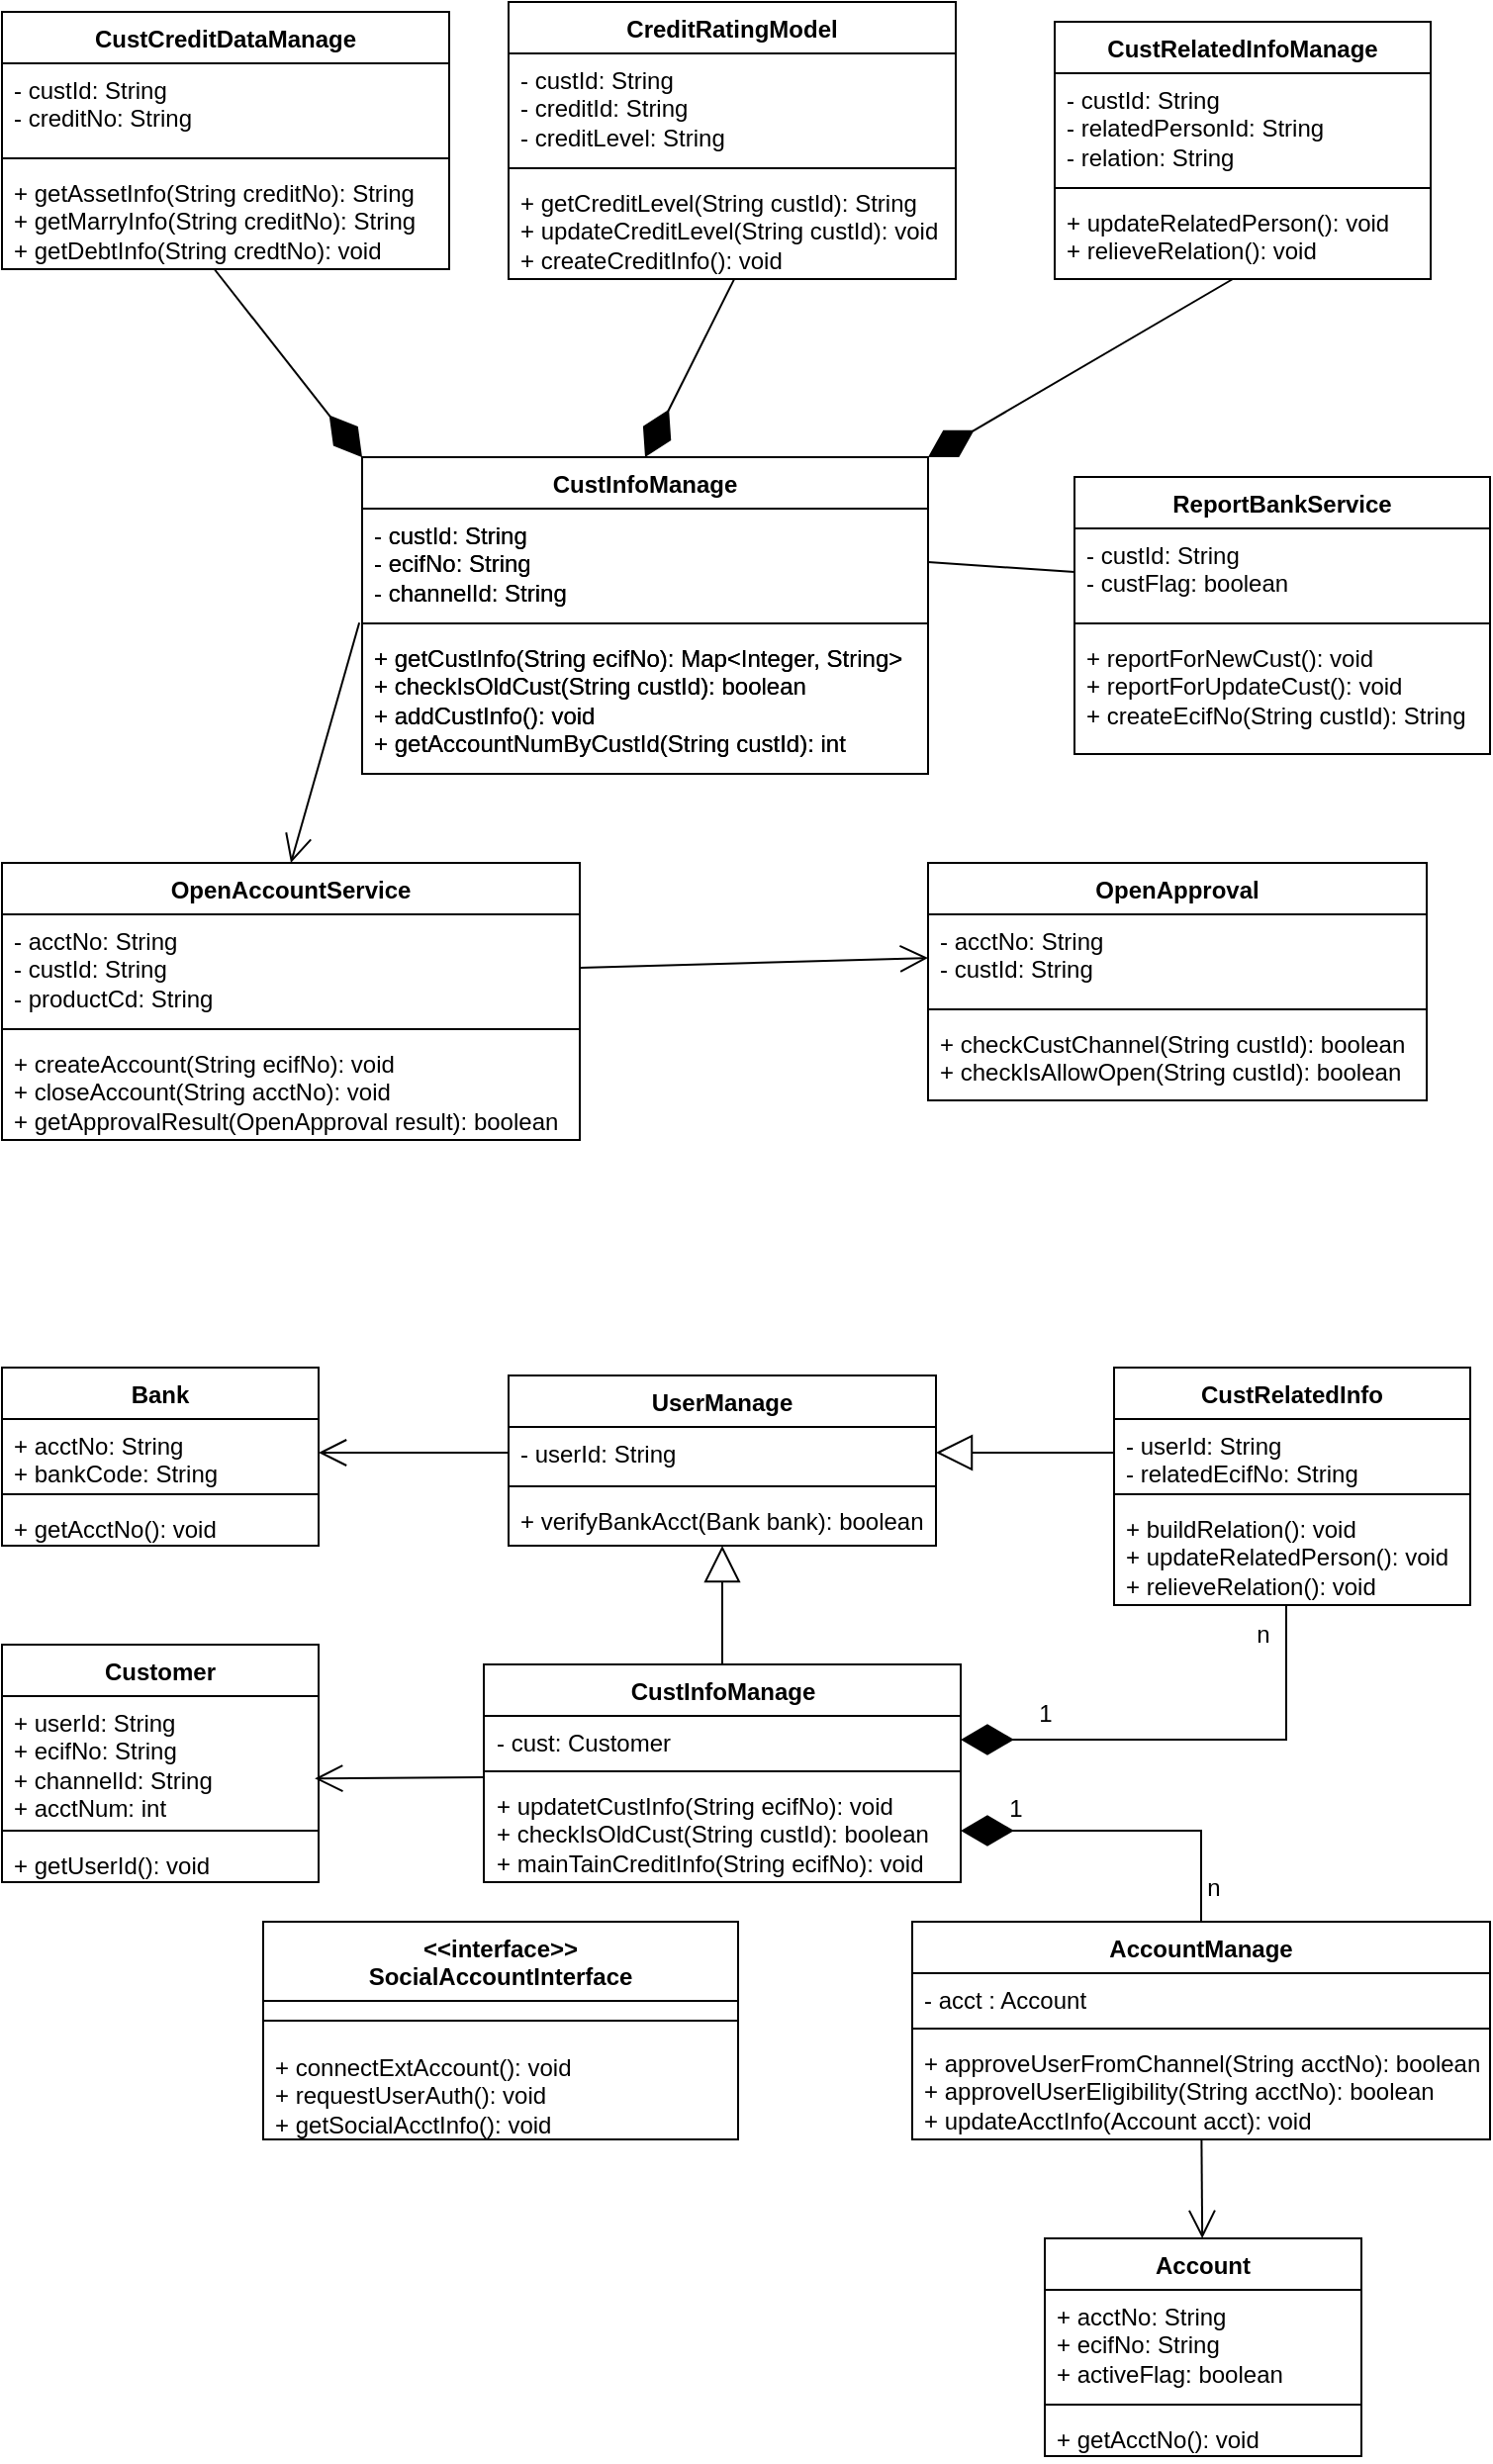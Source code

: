 <mxfile version="21.6.8" type="github">
  <diagram id="C5RBs43oDa-KdzZeNtuy" name="Page-1">
    <mxGraphModel dx="1166" dy="775" grid="1" gridSize="10" guides="1" tooltips="1" connect="1" arrows="1" fold="1" page="1" pageScale="1" pageWidth="827" pageHeight="1169" math="0" shadow="0">
      <root>
        <mxCell id="WIyWlLk6GJQsqaUBKTNV-0" />
        <mxCell id="WIyWlLk6GJQsqaUBKTNV-1" parent="WIyWlLk6GJQsqaUBKTNV-0" />
        <mxCell id="JPXvTSORxzWnUjppaz0d-0" value="CustInfoManage" style="swimlane;fontStyle=1;align=center;verticalAlign=top;childLayout=stackLayout;horizontal=1;startSize=26;horizontalStack=0;resizeParent=1;resizeParentMax=0;resizeLast=0;collapsible=1;marginBottom=0;whiteSpace=wrap;html=1;" parent="WIyWlLk6GJQsqaUBKTNV-1" vertex="1">
          <mxGeometry x="210" y="320" width="286" height="160" as="geometry" />
        </mxCell>
        <mxCell id="JPXvTSORxzWnUjppaz0d-1" value="- custId: String&lt;br&gt;- ecifNo: String&lt;br&gt;- channelId: String" style="text;strokeColor=none;fillColor=none;align=left;verticalAlign=top;spacingLeft=4;spacingRight=4;overflow=hidden;rotatable=0;points=[[0,0.5],[1,0.5]];portConstraint=eastwest;whiteSpace=wrap;html=1;" parent="JPXvTSORxzWnUjppaz0d-0" vertex="1">
          <mxGeometry y="26" width="286" height="54" as="geometry" />
        </mxCell>
        <mxCell id="JPXvTSORxzWnUjppaz0d-2" value="" style="line;strokeWidth=1;fillColor=none;align=left;verticalAlign=middle;spacingTop=-1;spacingLeft=3;spacingRight=3;rotatable=0;labelPosition=right;points=[];portConstraint=eastwest;strokeColor=inherit;" parent="JPXvTSORxzWnUjppaz0d-0" vertex="1">
          <mxGeometry y="80" width="286" height="8" as="geometry" />
        </mxCell>
        <mxCell id="JPXvTSORxzWnUjppaz0d-3" value="+ getCustInfo(String ecifNo): Map&amp;lt;Integer, String&amp;gt;&lt;br&gt;+ checkIsOldCust(String custId): boolean&lt;br&gt;+ addCustInfo(): void&lt;br&gt;+ getAccountNumByCustId(String custId): int" style="text;strokeColor=none;fillColor=none;align=left;verticalAlign=top;spacingLeft=4;spacingRight=4;overflow=hidden;rotatable=0;points=[[0,0.5],[1,0.5]];portConstraint=eastwest;whiteSpace=wrap;html=1;" parent="JPXvTSORxzWnUjppaz0d-0" vertex="1">
          <mxGeometry y="88" width="286" height="72" as="geometry" />
        </mxCell>
        <mxCell id="9bOCLUyIO7LpmUojsbxt-0" value="CreditRatingModel" style="swimlane;fontStyle=1;align=center;verticalAlign=top;childLayout=stackLayout;horizontal=1;startSize=26;horizontalStack=0;resizeParent=1;resizeParentMax=0;resizeLast=0;collapsible=1;marginBottom=0;whiteSpace=wrap;html=1;" parent="WIyWlLk6GJQsqaUBKTNV-1" vertex="1">
          <mxGeometry x="284" y="90" width="226" height="140" as="geometry" />
        </mxCell>
        <mxCell id="9bOCLUyIO7LpmUojsbxt-1" value="- custId: String&lt;br&gt;- creditId: String&lt;br&gt;- creditLevel: String" style="text;strokeColor=none;fillColor=none;align=left;verticalAlign=top;spacingLeft=4;spacingRight=4;overflow=hidden;rotatable=0;points=[[0,0.5],[1,0.5]];portConstraint=eastwest;whiteSpace=wrap;html=1;" parent="9bOCLUyIO7LpmUojsbxt-0" vertex="1">
          <mxGeometry y="26" width="226" height="54" as="geometry" />
        </mxCell>
        <mxCell id="9bOCLUyIO7LpmUojsbxt-2" value="" style="line;strokeWidth=1;fillColor=none;align=left;verticalAlign=middle;spacingTop=-1;spacingLeft=3;spacingRight=3;rotatable=0;labelPosition=right;points=[];portConstraint=eastwest;strokeColor=inherit;" parent="9bOCLUyIO7LpmUojsbxt-0" vertex="1">
          <mxGeometry y="80" width="226" height="8" as="geometry" />
        </mxCell>
        <mxCell id="9bOCLUyIO7LpmUojsbxt-3" value="+ getCreditLevel(String custId): String&lt;br&gt;+ updateCreditLevel(String custId): void&lt;br&gt;+ createCreditInfo(): void" style="text;strokeColor=none;fillColor=none;align=left;verticalAlign=top;spacingLeft=4;spacingRight=4;overflow=hidden;rotatable=0;points=[[0,0.5],[1,0.5]];portConstraint=eastwest;whiteSpace=wrap;html=1;" parent="9bOCLUyIO7LpmUojsbxt-0" vertex="1">
          <mxGeometry y="88" width="226" height="52" as="geometry" />
        </mxCell>
        <mxCell id="9bOCLUyIO7LpmUojsbxt-4" value="" style="endArrow=diamondThin;endFill=1;endSize=24;html=1;rounded=0;entryX=0.5;entryY=0;entryDx=0;entryDy=0;exitX=0.504;exitY=1.006;exitDx=0;exitDy=0;exitPerimeter=0;" parent="WIyWlLk6GJQsqaUBKTNV-1" source="9bOCLUyIO7LpmUojsbxt-3" target="JPXvTSORxzWnUjppaz0d-0" edge="1">
          <mxGeometry width="160" relative="1" as="geometry">
            <mxPoint x="400" y="230" as="sourcePoint" />
            <mxPoint x="470" y="280" as="targetPoint" />
          </mxGeometry>
        </mxCell>
        <mxCell id="9bOCLUyIO7LpmUojsbxt-6" value="CustCreditDataManage" style="swimlane;fontStyle=1;align=center;verticalAlign=top;childLayout=stackLayout;horizontal=1;startSize=26;horizontalStack=0;resizeParent=1;resizeParentMax=0;resizeLast=0;collapsible=1;marginBottom=0;whiteSpace=wrap;html=1;" parent="WIyWlLk6GJQsqaUBKTNV-1" vertex="1">
          <mxGeometry x="28" y="95" width="226" height="130" as="geometry" />
        </mxCell>
        <mxCell id="9bOCLUyIO7LpmUojsbxt-7" value="- custId: String&lt;br&gt;- creditNo: String" style="text;strokeColor=none;fillColor=none;align=left;verticalAlign=top;spacingLeft=4;spacingRight=4;overflow=hidden;rotatable=0;points=[[0,0.5],[1,0.5]];portConstraint=eastwest;whiteSpace=wrap;html=1;" parent="9bOCLUyIO7LpmUojsbxt-6" vertex="1">
          <mxGeometry y="26" width="226" height="44" as="geometry" />
        </mxCell>
        <mxCell id="9bOCLUyIO7LpmUojsbxt-8" value="" style="line;strokeWidth=1;fillColor=none;align=left;verticalAlign=middle;spacingTop=-1;spacingLeft=3;spacingRight=3;rotatable=0;labelPosition=right;points=[];portConstraint=eastwest;strokeColor=inherit;" parent="9bOCLUyIO7LpmUojsbxt-6" vertex="1">
          <mxGeometry y="70" width="226" height="8" as="geometry" />
        </mxCell>
        <mxCell id="9bOCLUyIO7LpmUojsbxt-9" value="+ getAssetInfo(String creditNo): String&lt;br&gt;+ getMarryInfo(String creditNo): String&lt;br&gt;+ getDebtInfo(String credtNo): void" style="text;strokeColor=none;fillColor=none;align=left;verticalAlign=top;spacingLeft=4;spacingRight=4;overflow=hidden;rotatable=0;points=[[0,0.5],[1,0.5]];portConstraint=eastwest;whiteSpace=wrap;html=1;" parent="9bOCLUyIO7LpmUojsbxt-6" vertex="1">
          <mxGeometry y="78" width="226" height="52" as="geometry" />
        </mxCell>
        <mxCell id="9bOCLUyIO7LpmUojsbxt-10" value="" style="endArrow=diamondThin;endFill=1;endSize=24;html=1;rounded=0;exitX=0.475;exitY=1;exitDx=0;exitDy=0;exitPerimeter=0;entryX=0;entryY=0;entryDx=0;entryDy=0;" parent="WIyWlLk6GJQsqaUBKTNV-1" source="9bOCLUyIO7LpmUojsbxt-9" target="JPXvTSORxzWnUjppaz0d-0" edge="1">
          <mxGeometry width="160" relative="1" as="geometry">
            <mxPoint x="60" y="280" as="sourcePoint" />
            <mxPoint x="220" y="280" as="targetPoint" />
          </mxGeometry>
        </mxCell>
        <mxCell id="9bOCLUyIO7LpmUojsbxt-11" value="CustRelatedInfoManage" style="swimlane;fontStyle=1;align=center;verticalAlign=top;childLayout=stackLayout;horizontal=1;startSize=26;horizontalStack=0;resizeParent=1;resizeParentMax=0;resizeLast=0;collapsible=1;marginBottom=0;whiteSpace=wrap;html=1;" parent="WIyWlLk6GJQsqaUBKTNV-1" vertex="1">
          <mxGeometry x="560" y="100" width="190" height="130" as="geometry" />
        </mxCell>
        <mxCell id="9bOCLUyIO7LpmUojsbxt-12" value="- custId: String&lt;br&gt;- relatedPersonId: String&lt;br&gt;- relation: String" style="text;strokeColor=none;fillColor=none;align=left;verticalAlign=top;spacingLeft=4;spacingRight=4;overflow=hidden;rotatable=0;points=[[0,0.5],[1,0.5]];portConstraint=eastwest;whiteSpace=wrap;html=1;" parent="9bOCLUyIO7LpmUojsbxt-11" vertex="1">
          <mxGeometry y="26" width="190" height="54" as="geometry" />
        </mxCell>
        <mxCell id="9bOCLUyIO7LpmUojsbxt-13" value="" style="line;strokeWidth=1;fillColor=none;align=left;verticalAlign=middle;spacingTop=-1;spacingLeft=3;spacingRight=3;rotatable=0;labelPosition=right;points=[];portConstraint=eastwest;strokeColor=inherit;" parent="9bOCLUyIO7LpmUojsbxt-11" vertex="1">
          <mxGeometry y="80" width="190" height="8" as="geometry" />
        </mxCell>
        <mxCell id="9bOCLUyIO7LpmUojsbxt-14" value="+ updateRelatedPerson(): void&lt;br&gt;+ relieveRelation(): void" style="text;strokeColor=none;fillColor=none;align=left;verticalAlign=top;spacingLeft=4;spacingRight=4;overflow=hidden;rotatable=0;points=[[0,0.5],[1,0.5]];portConstraint=eastwest;whiteSpace=wrap;html=1;" parent="9bOCLUyIO7LpmUojsbxt-11" vertex="1">
          <mxGeometry y="88" width="190" height="42" as="geometry" />
        </mxCell>
        <mxCell id="9bOCLUyIO7LpmUojsbxt-15" value="" style="endArrow=diamondThin;endFill=1;endSize=24;html=1;rounded=0;entryX=1;entryY=0;entryDx=0;entryDy=0;" parent="WIyWlLk6GJQsqaUBKTNV-1" target="JPXvTSORxzWnUjppaz0d-0" edge="1">
          <mxGeometry width="160" relative="1" as="geometry">
            <mxPoint x="650" y="230" as="sourcePoint" />
            <mxPoint x="540" y="320" as="targetPoint" />
          </mxGeometry>
        </mxCell>
        <mxCell id="0jc5ZxIVJfhT72apnX45-2" value="ReportBankService" style="swimlane;fontStyle=1;align=center;verticalAlign=top;childLayout=stackLayout;horizontal=1;startSize=26;horizontalStack=0;resizeParent=1;resizeParentMax=0;resizeLast=0;collapsible=1;marginBottom=0;whiteSpace=wrap;html=1;" parent="WIyWlLk6GJQsqaUBKTNV-1" vertex="1">
          <mxGeometry x="570" y="330" width="210" height="140" as="geometry" />
        </mxCell>
        <mxCell id="0jc5ZxIVJfhT72apnX45-3" value="- custId: String&lt;br&gt;- custFlag: boolean" style="text;strokeColor=none;fillColor=none;align=left;verticalAlign=top;spacingLeft=4;spacingRight=4;overflow=hidden;rotatable=0;points=[[0,0.5],[1,0.5]];portConstraint=eastwest;whiteSpace=wrap;html=1;" parent="0jc5ZxIVJfhT72apnX45-2" vertex="1">
          <mxGeometry y="26" width="210" height="44" as="geometry" />
        </mxCell>
        <mxCell id="0jc5ZxIVJfhT72apnX45-4" value="" style="line;strokeWidth=1;fillColor=none;align=left;verticalAlign=middle;spacingTop=-1;spacingLeft=3;spacingRight=3;rotatable=0;labelPosition=right;points=[];portConstraint=eastwest;strokeColor=inherit;" parent="0jc5ZxIVJfhT72apnX45-2" vertex="1">
          <mxGeometry y="70" width="210" height="8" as="geometry" />
        </mxCell>
        <mxCell id="0jc5ZxIVJfhT72apnX45-5" value="+ reportForNewCust(): void&lt;br&gt;+ reportForUpdateCust(): void&lt;br&gt;+ createEcifNo(String custId): String" style="text;strokeColor=none;fillColor=none;align=left;verticalAlign=top;spacingLeft=4;spacingRight=4;overflow=hidden;rotatable=0;points=[[0,0.5],[1,0.5]];portConstraint=eastwest;whiteSpace=wrap;html=1;" parent="0jc5ZxIVJfhT72apnX45-2" vertex="1">
          <mxGeometry y="78" width="210" height="62" as="geometry" />
        </mxCell>
        <mxCell id="0jc5ZxIVJfhT72apnX45-8" value="OpenAccountService" style="swimlane;fontStyle=1;align=center;verticalAlign=top;childLayout=stackLayout;horizontal=1;startSize=26;horizontalStack=0;resizeParent=1;resizeParentMax=0;resizeLast=0;collapsible=1;marginBottom=0;whiteSpace=wrap;html=1;" parent="WIyWlLk6GJQsqaUBKTNV-1" vertex="1">
          <mxGeometry x="28" y="525" width="292" height="140" as="geometry" />
        </mxCell>
        <mxCell id="0jc5ZxIVJfhT72apnX45-9" value="- acctNo: String&lt;br&gt;- custId: String&lt;br&gt;- productCd: String" style="text;strokeColor=none;fillColor=none;align=left;verticalAlign=top;spacingLeft=4;spacingRight=4;overflow=hidden;rotatable=0;points=[[0,0.5],[1,0.5]];portConstraint=eastwest;whiteSpace=wrap;html=1;" parent="0jc5ZxIVJfhT72apnX45-8" vertex="1">
          <mxGeometry y="26" width="292" height="54" as="geometry" />
        </mxCell>
        <mxCell id="0jc5ZxIVJfhT72apnX45-10" value="" style="line;strokeWidth=1;fillColor=none;align=left;verticalAlign=middle;spacingTop=-1;spacingLeft=3;spacingRight=3;rotatable=0;labelPosition=right;points=[];portConstraint=eastwest;strokeColor=inherit;" parent="0jc5ZxIVJfhT72apnX45-8" vertex="1">
          <mxGeometry y="80" width="292" height="8" as="geometry" />
        </mxCell>
        <mxCell id="0jc5ZxIVJfhT72apnX45-11" value="+ createAccount(String ecifNo): void&lt;br&gt;+ closeAccount(String acctNo): void&lt;br&gt;+ getApprovalResult(OpenApproval result): boolean" style="text;strokeColor=none;fillColor=none;align=left;verticalAlign=top;spacingLeft=4;spacingRight=4;overflow=hidden;rotatable=0;points=[[0,0.5],[1,0.5]];portConstraint=eastwest;whiteSpace=wrap;html=1;" parent="0jc5ZxIVJfhT72apnX45-8" vertex="1">
          <mxGeometry y="88" width="292" height="52" as="geometry" />
        </mxCell>
        <mxCell id="0jc5ZxIVJfhT72apnX45-12" value="" style="endArrow=open;endFill=1;endSize=12;html=1;rounded=0;entryX=0.5;entryY=0;entryDx=0;entryDy=0;exitX=-0.005;exitY=0.458;exitDx=0;exitDy=0;exitPerimeter=0;" parent="WIyWlLk6GJQsqaUBKTNV-1" source="JPXvTSORxzWnUjppaz0d-2" target="0jc5ZxIVJfhT72apnX45-8" edge="1">
          <mxGeometry width="160" relative="1" as="geometry">
            <mxPoint x="130" y="420" as="sourcePoint" />
            <mxPoint x="70" y="470" as="targetPoint" />
          </mxGeometry>
        </mxCell>
        <mxCell id="0jc5ZxIVJfhT72apnX45-15" value="" style="endArrow=none;endFill=0;endSize=12;html=1;rounded=0;entryX=1;entryY=0.5;entryDx=0;entryDy=0;exitX=0;exitY=0.5;exitDx=0;exitDy=0;" parent="WIyWlLk6GJQsqaUBKTNV-1" source="0jc5ZxIVJfhT72apnX45-3" target="JPXvTSORxzWnUjppaz0d-1" edge="1">
          <mxGeometry width="160" relative="1" as="geometry">
            <mxPoint x="620" y="480" as="sourcePoint" />
            <mxPoint x="522" y="599" as="targetPoint" />
          </mxGeometry>
        </mxCell>
        <mxCell id="0jc5ZxIVJfhT72apnX45-16" value="OpenApproval" style="swimlane;fontStyle=1;align=center;verticalAlign=top;childLayout=stackLayout;horizontal=1;startSize=26;horizontalStack=0;resizeParent=1;resizeParentMax=0;resizeLast=0;collapsible=1;marginBottom=0;whiteSpace=wrap;html=1;" parent="WIyWlLk6GJQsqaUBKTNV-1" vertex="1">
          <mxGeometry x="496" y="525" width="252" height="120" as="geometry" />
        </mxCell>
        <mxCell id="0jc5ZxIVJfhT72apnX45-17" value="- acctNo: String&lt;br&gt;- custId: String" style="text;strokeColor=none;fillColor=none;align=left;verticalAlign=top;spacingLeft=4;spacingRight=4;overflow=hidden;rotatable=0;points=[[0,0.5],[1,0.5]];portConstraint=eastwest;whiteSpace=wrap;html=1;" parent="0jc5ZxIVJfhT72apnX45-16" vertex="1">
          <mxGeometry y="26" width="252" height="44" as="geometry" />
        </mxCell>
        <mxCell id="0jc5ZxIVJfhT72apnX45-18" value="" style="line;strokeWidth=1;fillColor=none;align=left;verticalAlign=middle;spacingTop=-1;spacingLeft=3;spacingRight=3;rotatable=0;labelPosition=right;points=[];portConstraint=eastwest;strokeColor=inherit;" parent="0jc5ZxIVJfhT72apnX45-16" vertex="1">
          <mxGeometry y="70" width="252" height="8" as="geometry" />
        </mxCell>
        <mxCell id="0jc5ZxIVJfhT72apnX45-19" value="+ checkCustChannel(String custId): boolean&lt;br&gt;+ checkIsAllowOpen(String custId): boolean" style="text;strokeColor=none;fillColor=none;align=left;verticalAlign=top;spacingLeft=4;spacingRight=4;overflow=hidden;rotatable=0;points=[[0,0.5],[1,0.5]];portConstraint=eastwest;whiteSpace=wrap;html=1;" parent="0jc5ZxIVJfhT72apnX45-16" vertex="1">
          <mxGeometry y="78" width="252" height="42" as="geometry" />
        </mxCell>
        <mxCell id="0jc5ZxIVJfhT72apnX45-20" value="" style="endArrow=open;endFill=1;endSize=12;html=1;rounded=0;entryX=0;entryY=0.5;entryDx=0;entryDy=0;exitX=1;exitY=0.5;exitDx=0;exitDy=0;" parent="WIyWlLk6GJQsqaUBKTNV-1" source="0jc5ZxIVJfhT72apnX45-9" target="0jc5ZxIVJfhT72apnX45-17" edge="1">
          <mxGeometry width="160" relative="1" as="geometry">
            <mxPoint x="262" y="416" as="sourcePoint" />
            <mxPoint x="164" y="535" as="targetPoint" />
          </mxGeometry>
        </mxCell>
        <mxCell id="hgWKNQkWk1CnTSaawmc3-0" value="CustInfoManage" style="swimlane;fontStyle=1;align=center;verticalAlign=top;childLayout=stackLayout;horizontal=1;startSize=26;horizontalStack=0;resizeParent=1;resizeParentMax=0;resizeLast=0;collapsible=1;marginBottom=0;whiteSpace=wrap;html=1;" vertex="1" parent="WIyWlLk6GJQsqaUBKTNV-1">
          <mxGeometry x="210" y="320" width="286" height="160" as="geometry" />
        </mxCell>
        <mxCell id="hgWKNQkWk1CnTSaawmc3-1" value="- custId: String&lt;br&gt;- ecifNo: String&lt;br&gt;- channelId: String" style="text;strokeColor=none;fillColor=none;align=left;verticalAlign=top;spacingLeft=4;spacingRight=4;overflow=hidden;rotatable=0;points=[[0,0.5],[1,0.5]];portConstraint=eastwest;whiteSpace=wrap;html=1;" vertex="1" parent="hgWKNQkWk1CnTSaawmc3-0">
          <mxGeometry y="26" width="286" height="54" as="geometry" />
        </mxCell>
        <mxCell id="hgWKNQkWk1CnTSaawmc3-2" value="" style="line;strokeWidth=1;fillColor=none;align=left;verticalAlign=middle;spacingTop=-1;spacingLeft=3;spacingRight=3;rotatable=0;labelPosition=right;points=[];portConstraint=eastwest;strokeColor=inherit;" vertex="1" parent="hgWKNQkWk1CnTSaawmc3-0">
          <mxGeometry y="80" width="286" height="8" as="geometry" />
        </mxCell>
        <mxCell id="hgWKNQkWk1CnTSaawmc3-3" value="+ getCustInfo(String ecifNo): Map&amp;lt;Integer, String&amp;gt;&lt;br&gt;+ checkIsOldCust(String custId): boolean&lt;br&gt;+ addCustInfo(): void&lt;br&gt;+ getAccountNumByCustId(String custId): int" style="text;strokeColor=none;fillColor=none;align=left;verticalAlign=top;spacingLeft=4;spacingRight=4;overflow=hidden;rotatable=0;points=[[0,0.5],[1,0.5]];portConstraint=eastwest;whiteSpace=wrap;html=1;" vertex="1" parent="hgWKNQkWk1CnTSaawmc3-0">
          <mxGeometry y="88" width="286" height="72" as="geometry" />
        </mxCell>
        <mxCell id="hgWKNQkWk1CnTSaawmc3-8" value="UserManage" style="swimlane;fontStyle=1;align=center;verticalAlign=top;childLayout=stackLayout;horizontal=1;startSize=26;horizontalStack=0;resizeParent=1;resizeParentMax=0;resizeLast=0;collapsible=1;marginBottom=0;whiteSpace=wrap;html=1;" vertex="1" parent="WIyWlLk6GJQsqaUBKTNV-1">
          <mxGeometry x="284" y="784" width="216" height="86" as="geometry" />
        </mxCell>
        <mxCell id="hgWKNQkWk1CnTSaawmc3-9" value="- userId: String" style="text;strokeColor=none;fillColor=none;align=left;verticalAlign=top;spacingLeft=4;spacingRight=4;overflow=hidden;rotatable=0;points=[[0,0.5],[1,0.5]];portConstraint=eastwest;whiteSpace=wrap;html=1;" vertex="1" parent="hgWKNQkWk1CnTSaawmc3-8">
          <mxGeometry y="26" width="216" height="26" as="geometry" />
        </mxCell>
        <mxCell id="hgWKNQkWk1CnTSaawmc3-10" value="" style="line;strokeWidth=1;fillColor=none;align=left;verticalAlign=middle;spacingTop=-1;spacingLeft=3;spacingRight=3;rotatable=0;labelPosition=right;points=[];portConstraint=eastwest;strokeColor=inherit;" vertex="1" parent="hgWKNQkWk1CnTSaawmc3-8">
          <mxGeometry y="52" width="216" height="8" as="geometry" />
        </mxCell>
        <mxCell id="hgWKNQkWk1CnTSaawmc3-11" value="+ verifyBankAcct(Bank bank): boolean" style="text;strokeColor=none;fillColor=none;align=left;verticalAlign=top;spacingLeft=4;spacingRight=4;overflow=hidden;rotatable=0;points=[[0,0.5],[1,0.5]];portConstraint=eastwest;whiteSpace=wrap;html=1;" vertex="1" parent="hgWKNQkWk1CnTSaawmc3-8">
          <mxGeometry y="60" width="216" height="26" as="geometry" />
        </mxCell>
        <mxCell id="hgWKNQkWk1CnTSaawmc3-12" value="Bank" style="swimlane;fontStyle=1;align=center;verticalAlign=top;childLayout=stackLayout;horizontal=1;startSize=26;horizontalStack=0;resizeParent=1;resizeParentMax=0;resizeLast=0;collapsible=1;marginBottom=0;whiteSpace=wrap;html=1;" vertex="1" parent="WIyWlLk6GJQsqaUBKTNV-1">
          <mxGeometry x="28" y="780" width="160" height="90" as="geometry" />
        </mxCell>
        <mxCell id="hgWKNQkWk1CnTSaawmc3-13" value="+ acctNo: String&lt;br&gt;+ bankCode: String&lt;br&gt;" style="text;strokeColor=none;fillColor=none;align=left;verticalAlign=top;spacingLeft=4;spacingRight=4;overflow=hidden;rotatable=0;points=[[0,0.5],[1,0.5]];portConstraint=eastwest;whiteSpace=wrap;html=1;" vertex="1" parent="hgWKNQkWk1CnTSaawmc3-12">
          <mxGeometry y="26" width="160" height="34" as="geometry" />
        </mxCell>
        <mxCell id="hgWKNQkWk1CnTSaawmc3-14" value="" style="line;strokeWidth=1;fillColor=none;align=left;verticalAlign=middle;spacingTop=-1;spacingLeft=3;spacingRight=3;rotatable=0;labelPosition=right;points=[];portConstraint=eastwest;strokeColor=inherit;" vertex="1" parent="hgWKNQkWk1CnTSaawmc3-12">
          <mxGeometry y="60" width="160" height="8" as="geometry" />
        </mxCell>
        <mxCell id="hgWKNQkWk1CnTSaawmc3-15" value="+ getAcctNo(): void" style="text;strokeColor=none;fillColor=none;align=left;verticalAlign=top;spacingLeft=4;spacingRight=4;overflow=hidden;rotatable=0;points=[[0,0.5],[1,0.5]];portConstraint=eastwest;whiteSpace=wrap;html=1;" vertex="1" parent="hgWKNQkWk1CnTSaawmc3-12">
          <mxGeometry y="68" width="160" height="22" as="geometry" />
        </mxCell>
        <mxCell id="hgWKNQkWk1CnTSaawmc3-16" value="" style="endArrow=open;endFill=1;endSize=12;html=1;rounded=0;entryX=1;entryY=0.5;entryDx=0;entryDy=0;exitX=0;exitY=0.5;exitDx=0;exitDy=0;" edge="1" parent="WIyWlLk6GJQsqaUBKTNV-1" source="hgWKNQkWk1CnTSaawmc3-9" target="hgWKNQkWk1CnTSaawmc3-13">
          <mxGeometry width="160" relative="1" as="geometry">
            <mxPoint x="240" y="920" as="sourcePoint" />
            <mxPoint x="400" y="920" as="targetPoint" />
          </mxGeometry>
        </mxCell>
        <mxCell id="hgWKNQkWk1CnTSaawmc3-17" value="CustRelatedInfo" style="swimlane;fontStyle=1;align=center;verticalAlign=top;childLayout=stackLayout;horizontal=1;startSize=26;horizontalStack=0;resizeParent=1;resizeParentMax=0;resizeLast=0;collapsible=1;marginBottom=0;whiteSpace=wrap;html=1;" vertex="1" parent="WIyWlLk6GJQsqaUBKTNV-1">
          <mxGeometry x="590" y="780" width="180" height="120" as="geometry" />
        </mxCell>
        <mxCell id="hgWKNQkWk1CnTSaawmc3-18" value="- userId: String&lt;br&gt;- relatedEcifNo: String" style="text;strokeColor=none;fillColor=none;align=left;verticalAlign=top;spacingLeft=4;spacingRight=4;overflow=hidden;rotatable=0;points=[[0,0.5],[1,0.5]];portConstraint=eastwest;whiteSpace=wrap;html=1;" vertex="1" parent="hgWKNQkWk1CnTSaawmc3-17">
          <mxGeometry y="26" width="180" height="34" as="geometry" />
        </mxCell>
        <mxCell id="hgWKNQkWk1CnTSaawmc3-19" value="" style="line;strokeWidth=1;fillColor=none;align=left;verticalAlign=middle;spacingTop=-1;spacingLeft=3;spacingRight=3;rotatable=0;labelPosition=right;points=[];portConstraint=eastwest;strokeColor=inherit;" vertex="1" parent="hgWKNQkWk1CnTSaawmc3-17">
          <mxGeometry y="60" width="180" height="8" as="geometry" />
        </mxCell>
        <mxCell id="hgWKNQkWk1CnTSaawmc3-20" value="+ buildRelation(): void&lt;br&gt;+ updateRelatedPerson(): void&lt;br style=&quot;border-color: var(--border-color);&quot;&gt;+ relieveRelation(): void" style="text;strokeColor=none;fillColor=none;align=left;verticalAlign=top;spacingLeft=4;spacingRight=4;overflow=hidden;rotatable=0;points=[[0,0.5],[1,0.5]];portConstraint=eastwest;whiteSpace=wrap;html=1;" vertex="1" parent="hgWKNQkWk1CnTSaawmc3-17">
          <mxGeometry y="68" width="180" height="52" as="geometry" />
        </mxCell>
        <mxCell id="hgWKNQkWk1CnTSaawmc3-21" value="" style="endArrow=block;endSize=16;endFill=0;html=1;rounded=0;entryX=1;entryY=0.5;entryDx=0;entryDy=0;exitX=0;exitY=0.5;exitDx=0;exitDy=0;" edge="1" parent="WIyWlLk6GJQsqaUBKTNV-1" source="hgWKNQkWk1CnTSaawmc3-18" target="hgWKNQkWk1CnTSaawmc3-9">
          <mxGeometry width="160" relative="1" as="geometry">
            <mxPoint x="530" y="930" as="sourcePoint" />
            <mxPoint x="690" y="930" as="targetPoint" />
          </mxGeometry>
        </mxCell>
        <mxCell id="hgWKNQkWk1CnTSaawmc3-22" value="CustInfoManage" style="swimlane;fontStyle=1;align=center;verticalAlign=top;childLayout=stackLayout;horizontal=1;startSize=26;horizontalStack=0;resizeParent=1;resizeParentMax=0;resizeLast=0;collapsible=1;marginBottom=0;whiteSpace=wrap;html=1;" vertex="1" parent="WIyWlLk6GJQsqaUBKTNV-1">
          <mxGeometry x="271.5" y="930" width="241" height="110" as="geometry" />
        </mxCell>
        <mxCell id="hgWKNQkWk1CnTSaawmc3-23" value="- cust: Customer" style="text;strokeColor=none;fillColor=none;align=left;verticalAlign=top;spacingLeft=4;spacingRight=4;overflow=hidden;rotatable=0;points=[[0,0.5],[1,0.5]];portConstraint=eastwest;whiteSpace=wrap;html=1;" vertex="1" parent="hgWKNQkWk1CnTSaawmc3-22">
          <mxGeometry y="26" width="241" height="24" as="geometry" />
        </mxCell>
        <mxCell id="hgWKNQkWk1CnTSaawmc3-24" value="" style="line;strokeWidth=1;fillColor=none;align=left;verticalAlign=middle;spacingTop=-1;spacingLeft=3;spacingRight=3;rotatable=0;labelPosition=right;points=[];portConstraint=eastwest;strokeColor=inherit;" vertex="1" parent="hgWKNQkWk1CnTSaawmc3-22">
          <mxGeometry y="50" width="241" height="8" as="geometry" />
        </mxCell>
        <mxCell id="hgWKNQkWk1CnTSaawmc3-25" value="+ updatetCustInfo(String ecifNo): void&lt;br&gt;+ checkIsOldCust(String custId): boolean&lt;br&gt;+ mainTainCreditInfo(String ecifNo): void" style="text;strokeColor=none;fillColor=none;align=left;verticalAlign=top;spacingLeft=4;spacingRight=4;overflow=hidden;rotatable=0;points=[[0,0.5],[1,0.5]];portConstraint=eastwest;whiteSpace=wrap;html=1;" vertex="1" parent="hgWKNQkWk1CnTSaawmc3-22">
          <mxGeometry y="58" width="241" height="52" as="geometry" />
        </mxCell>
        <mxCell id="hgWKNQkWk1CnTSaawmc3-26" value="" style="endArrow=block;endSize=16;endFill=0;html=1;rounded=0;exitX=0.5;exitY=0;exitDx=0;exitDy=0;" edge="1" parent="WIyWlLk6GJQsqaUBKTNV-1" source="hgWKNQkWk1CnTSaawmc3-22" target="hgWKNQkWk1CnTSaawmc3-11">
          <mxGeometry width="160" relative="1" as="geometry">
            <mxPoint x="380" y="910" as="sourcePoint" />
            <mxPoint x="410" y="860" as="targetPoint" />
          </mxGeometry>
        </mxCell>
        <mxCell id="hgWKNQkWk1CnTSaawmc3-27" value="Customer" style="swimlane;fontStyle=1;align=center;verticalAlign=top;childLayout=stackLayout;horizontal=1;startSize=26;horizontalStack=0;resizeParent=1;resizeParentMax=0;resizeLast=0;collapsible=1;marginBottom=0;whiteSpace=wrap;html=1;" vertex="1" parent="WIyWlLk6GJQsqaUBKTNV-1">
          <mxGeometry x="28" y="920" width="160" height="120" as="geometry" />
        </mxCell>
        <mxCell id="hgWKNQkWk1CnTSaawmc3-28" value="+ userId: String&lt;br&gt;+ ecifNo: String&lt;br&gt;+ channelId: String&lt;br&gt;+ acctNum: int" style="text;strokeColor=none;fillColor=none;align=left;verticalAlign=top;spacingLeft=4;spacingRight=4;overflow=hidden;rotatable=0;points=[[0,0.5],[1,0.5]];portConstraint=eastwest;whiteSpace=wrap;html=1;" vertex="1" parent="hgWKNQkWk1CnTSaawmc3-27">
          <mxGeometry y="26" width="160" height="64" as="geometry" />
        </mxCell>
        <mxCell id="hgWKNQkWk1CnTSaawmc3-29" value="" style="line;strokeWidth=1;fillColor=none;align=left;verticalAlign=middle;spacingTop=-1;spacingLeft=3;spacingRight=3;rotatable=0;labelPosition=right;points=[];portConstraint=eastwest;strokeColor=inherit;" vertex="1" parent="hgWKNQkWk1CnTSaawmc3-27">
          <mxGeometry y="90" width="160" height="8" as="geometry" />
        </mxCell>
        <mxCell id="hgWKNQkWk1CnTSaawmc3-30" value="+ getUserId(): void" style="text;strokeColor=none;fillColor=none;align=left;verticalAlign=top;spacingLeft=4;spacingRight=4;overflow=hidden;rotatable=0;points=[[0,0.5],[1,0.5]];portConstraint=eastwest;whiteSpace=wrap;html=1;" vertex="1" parent="hgWKNQkWk1CnTSaawmc3-27">
          <mxGeometry y="98" width="160" height="22" as="geometry" />
        </mxCell>
        <mxCell id="hgWKNQkWk1CnTSaawmc3-31" value="" style="endArrow=open;endFill=1;endSize=12;html=1;rounded=0;exitX=0.001;exitY=-0.019;exitDx=0;exitDy=0;exitPerimeter=0;entryX=0.988;entryY=0.651;entryDx=0;entryDy=0;entryPerimeter=0;" edge="1" parent="WIyWlLk6GJQsqaUBKTNV-1" source="hgWKNQkWk1CnTSaawmc3-25" target="hgWKNQkWk1CnTSaawmc3-28">
          <mxGeometry width="160" relative="1" as="geometry">
            <mxPoint x="160" y="1090" as="sourcePoint" />
            <mxPoint x="190" y="987" as="targetPoint" />
          </mxGeometry>
        </mxCell>
        <mxCell id="hgWKNQkWk1CnTSaawmc3-32" value="AccountManage" style="swimlane;fontStyle=1;align=center;verticalAlign=top;childLayout=stackLayout;horizontal=1;startSize=26;horizontalStack=0;resizeParent=1;resizeParentMax=0;resizeLast=0;collapsible=1;marginBottom=0;whiteSpace=wrap;html=1;" vertex="1" parent="WIyWlLk6GJQsqaUBKTNV-1">
          <mxGeometry x="488" y="1060" width="292" height="110" as="geometry" />
        </mxCell>
        <mxCell id="hgWKNQkWk1CnTSaawmc3-33" value="- acct : Account&amp;nbsp;" style="text;strokeColor=none;fillColor=none;align=left;verticalAlign=top;spacingLeft=4;spacingRight=4;overflow=hidden;rotatable=0;points=[[0,0.5],[1,0.5]];portConstraint=eastwest;whiteSpace=wrap;html=1;" vertex="1" parent="hgWKNQkWk1CnTSaawmc3-32">
          <mxGeometry y="26" width="292" height="24" as="geometry" />
        </mxCell>
        <mxCell id="hgWKNQkWk1CnTSaawmc3-34" value="" style="line;strokeWidth=1;fillColor=none;align=left;verticalAlign=middle;spacingTop=-1;spacingLeft=3;spacingRight=3;rotatable=0;labelPosition=right;points=[];portConstraint=eastwest;strokeColor=inherit;" vertex="1" parent="hgWKNQkWk1CnTSaawmc3-32">
          <mxGeometry y="50" width="292" height="8" as="geometry" />
        </mxCell>
        <mxCell id="hgWKNQkWk1CnTSaawmc3-35" value="+ approveUserFromChannel(String acctNo): boolean&lt;br&gt;+ approvelUserEligibility(String acctNo): boolean&lt;br&gt;+ updateAcctInfo(Account acct): void" style="text;strokeColor=none;fillColor=none;align=left;verticalAlign=top;spacingLeft=4;spacingRight=4;overflow=hidden;rotatable=0;points=[[0,0.5],[1,0.5]];portConstraint=eastwest;whiteSpace=wrap;html=1;" vertex="1" parent="hgWKNQkWk1CnTSaawmc3-32">
          <mxGeometry y="58" width="292" height="52" as="geometry" />
        </mxCell>
        <mxCell id="hgWKNQkWk1CnTSaawmc3-36" value="" style="endArrow=diamondThin;endFill=1;endSize=24;html=1;rounded=0;entryX=1;entryY=0.5;entryDx=0;entryDy=0;edgeStyle=orthogonalEdgeStyle;" edge="1" parent="WIyWlLk6GJQsqaUBKTNV-1" target="hgWKNQkWk1CnTSaawmc3-23">
          <mxGeometry width="160" relative="1" as="geometry">
            <mxPoint x="677" y="900" as="sourcePoint" />
            <mxPoint x="760" y="950" as="targetPoint" />
            <Array as="points">
              <mxPoint x="677" y="968" />
            </Array>
          </mxGeometry>
        </mxCell>
        <mxCell id="hgWKNQkWk1CnTSaawmc3-37" value="n" style="text;html=1;align=center;verticalAlign=middle;resizable=0;points=[];autosize=1;strokeColor=none;fillColor=none;" vertex="1" parent="WIyWlLk6GJQsqaUBKTNV-1">
          <mxGeometry x="650" y="900" width="30" height="30" as="geometry" />
        </mxCell>
        <mxCell id="hgWKNQkWk1CnTSaawmc3-38" value="1" style="text;html=1;align=center;verticalAlign=middle;resizable=0;points=[];autosize=1;strokeColor=none;fillColor=none;" vertex="1" parent="WIyWlLk6GJQsqaUBKTNV-1">
          <mxGeometry x="540" y="940" width="30" height="30" as="geometry" />
        </mxCell>
        <mxCell id="hgWKNQkWk1CnTSaawmc3-41" value="" style="endArrow=diamondThin;endFill=1;endSize=24;html=1;rounded=0;entryX=1;entryY=0.5;entryDx=0;entryDy=0;exitX=0.5;exitY=0;exitDx=0;exitDy=0;edgeStyle=orthogonalEdgeStyle;" edge="1" parent="WIyWlLk6GJQsqaUBKTNV-1" source="hgWKNQkWk1CnTSaawmc3-32" target="hgWKNQkWk1CnTSaawmc3-25">
          <mxGeometry width="160" relative="1" as="geometry">
            <mxPoint x="650" y="1030" as="sourcePoint" />
            <mxPoint x="810" y="1030" as="targetPoint" />
          </mxGeometry>
        </mxCell>
        <mxCell id="hgWKNQkWk1CnTSaawmc3-42" value="n" style="text;html=1;align=center;verticalAlign=middle;resizable=0;points=[];autosize=1;strokeColor=none;fillColor=none;" vertex="1" parent="WIyWlLk6GJQsqaUBKTNV-1">
          <mxGeometry x="625" y="1028" width="30" height="30" as="geometry" />
        </mxCell>
        <mxCell id="hgWKNQkWk1CnTSaawmc3-43" value="1" style="text;html=1;align=center;verticalAlign=middle;resizable=0;points=[];autosize=1;strokeColor=none;fillColor=none;" vertex="1" parent="WIyWlLk6GJQsqaUBKTNV-1">
          <mxGeometry x="525" y="988" width="30" height="30" as="geometry" />
        </mxCell>
        <mxCell id="hgWKNQkWk1CnTSaawmc3-50" value="Account" style="swimlane;fontStyle=1;align=center;verticalAlign=top;childLayout=stackLayout;horizontal=1;startSize=26;horizontalStack=0;resizeParent=1;resizeParentMax=0;resizeLast=0;collapsible=1;marginBottom=0;whiteSpace=wrap;html=1;" vertex="1" parent="WIyWlLk6GJQsqaUBKTNV-1">
          <mxGeometry x="555" y="1220" width="160" height="110" as="geometry" />
        </mxCell>
        <mxCell id="hgWKNQkWk1CnTSaawmc3-51" value="+ acctNo: String&lt;br&gt;+ ecifNo: String&lt;br&gt;+ activeFlag: boolean" style="text;strokeColor=none;fillColor=none;align=left;verticalAlign=top;spacingLeft=4;spacingRight=4;overflow=hidden;rotatable=0;points=[[0,0.5],[1,0.5]];portConstraint=eastwest;whiteSpace=wrap;html=1;" vertex="1" parent="hgWKNQkWk1CnTSaawmc3-50">
          <mxGeometry y="26" width="160" height="54" as="geometry" />
        </mxCell>
        <mxCell id="hgWKNQkWk1CnTSaawmc3-52" value="" style="line;strokeWidth=1;fillColor=none;align=left;verticalAlign=middle;spacingTop=-1;spacingLeft=3;spacingRight=3;rotatable=0;labelPosition=right;points=[];portConstraint=eastwest;strokeColor=inherit;" vertex="1" parent="hgWKNQkWk1CnTSaawmc3-50">
          <mxGeometry y="80" width="160" height="8" as="geometry" />
        </mxCell>
        <mxCell id="hgWKNQkWk1CnTSaawmc3-53" value="+ getAcctNo(): void" style="text;strokeColor=none;fillColor=none;align=left;verticalAlign=top;spacingLeft=4;spacingRight=4;overflow=hidden;rotatable=0;points=[[0,0.5],[1,0.5]];portConstraint=eastwest;whiteSpace=wrap;html=1;" vertex="1" parent="hgWKNQkWk1CnTSaawmc3-50">
          <mxGeometry y="88" width="160" height="22" as="geometry" />
        </mxCell>
        <mxCell id="hgWKNQkWk1CnTSaawmc3-56" value="" style="endArrow=open;endFill=1;endSize=12;html=1;rounded=0;" edge="1" parent="WIyWlLk6GJQsqaUBKTNV-1" source="hgWKNQkWk1CnTSaawmc3-35" target="hgWKNQkWk1CnTSaawmc3-50">
          <mxGeometry width="160" relative="1" as="geometry">
            <mxPoint x="450" y="1210" as="sourcePoint" />
            <mxPoint x="610" y="1210" as="targetPoint" />
          </mxGeometry>
        </mxCell>
        <mxCell id="hgWKNQkWk1CnTSaawmc3-60" value="&amp;lt;&amp;lt;interface&amp;gt;&amp;gt;&lt;br&gt;SocialAccountInterface" style="swimlane;fontStyle=1;align=center;verticalAlign=top;childLayout=stackLayout;horizontal=1;startSize=40;horizontalStack=0;resizeParent=1;resizeParentMax=0;resizeLast=0;collapsible=1;marginBottom=0;whiteSpace=wrap;html=1;" vertex="1" parent="WIyWlLk6GJQsqaUBKTNV-1">
          <mxGeometry x="160" y="1060" width="240" height="110" as="geometry" />
        </mxCell>
        <mxCell id="hgWKNQkWk1CnTSaawmc3-61" value="" style="line;strokeWidth=1;fillColor=none;align=left;verticalAlign=middle;spacingTop=-1;spacingLeft=3;spacingRight=3;rotatable=0;labelPosition=right;points=[];portConstraint=eastwest;strokeColor=inherit;" vertex="1" parent="hgWKNQkWk1CnTSaawmc3-60">
          <mxGeometry y="40" width="240" height="20" as="geometry" />
        </mxCell>
        <mxCell id="hgWKNQkWk1CnTSaawmc3-62" value="+ connectExtAccount(): void&lt;br&gt;+ requestUserAuth(): void&lt;br&gt;+ getSocialAcctInfo(): void" style="text;strokeColor=none;fillColor=none;align=left;verticalAlign=top;spacingLeft=4;spacingRight=4;overflow=hidden;rotatable=0;points=[[0,0.5],[1,0.5]];portConstraint=eastwest;whiteSpace=wrap;html=1;" vertex="1" parent="hgWKNQkWk1CnTSaawmc3-60">
          <mxGeometry y="60" width="240" height="50" as="geometry" />
        </mxCell>
      </root>
    </mxGraphModel>
  </diagram>
</mxfile>
